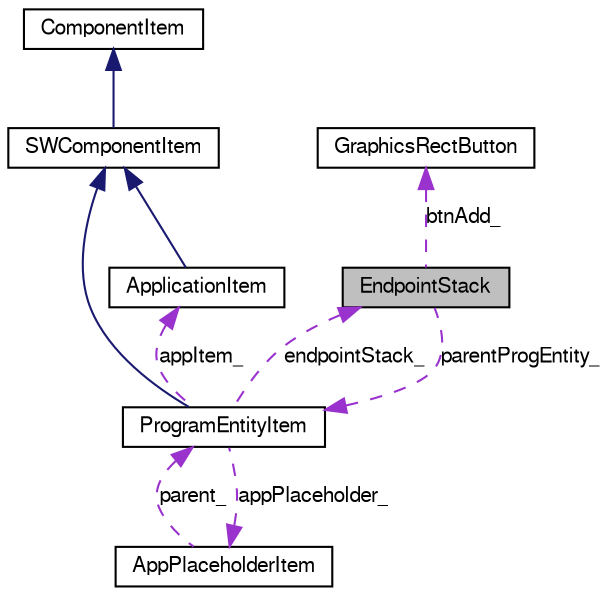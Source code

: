 digraph G
{
  bgcolor="transparent";
  edge [fontname="FreeSans",fontsize=10,labelfontname="FreeSans",labelfontsize=10];
  node [fontname="FreeSans",fontsize=10,shape=record];
  Node1 [label="EndpointStack",height=0.2,width=0.4,color="black", fillcolor="grey75", style="filled" fontcolor="black"];
  Node2 -> Node1 [dir=back,color="darkorchid3",fontsize=10,style="dashed",label="parentProgEntity_",fontname="FreeSans"];
  Node2 [label="ProgramEntityItem",height=0.2,width=0.4,color="black",URL="$class_program_entity_item.html",tooltip="ProgramEntityItem class."];
  Node3 -> Node2 [dir=back,color="midnightblue",fontsize=10,style="solid",fontname="FreeSans"];
  Node3 [label="SWComponentItem",height=0.2,width=0.4,color="black",URL="$class_s_w_component_item.html",tooltip="SWComponentItem class."];
  Node4 -> Node3 [dir=back,color="midnightblue",fontsize=10,style="solid",fontname="FreeSans"];
  Node4 [label="ComponentItem",height=0.2,width=0.4,color="black",URL="$class_component_item.html",tooltip="ComponentItem class."];
  Node5 -> Node2 [dir=back,color="darkorchid3",fontsize=10,style="dashed",label="appItem_",fontname="FreeSans"];
  Node5 [label="ApplicationItem",height=0.2,width=0.4,color="black",URL="$class_application_item.html",tooltip="ApplicationItem class."];
  Node3 -> Node5 [dir=back,color="midnightblue",fontsize=10,style="solid",fontname="FreeSans"];
  Node6 -> Node2 [dir=back,color="darkorchid3",fontsize=10,style="dashed",label="appPlaceholder_",fontname="FreeSans"];
  Node6 [label="AppPlaceholderItem",height=0.2,width=0.4,color="black",URL="$class_app_placeholder_item.html",tooltip="AppPlaceholderItem class."];
  Node2 -> Node6 [dir=back,color="darkorchid3",fontsize=10,style="dashed",label="parent_",fontname="FreeSans"];
  Node1 -> Node2 [dir=back,color="darkorchid3",fontsize=10,style="dashed",label="endpointStack_",fontname="FreeSans"];
  Node7 -> Node1 [dir=back,color="darkorchid3",fontsize=10,style="dashed",label="btnAdd_",fontname="FreeSans"];
  Node7 [label="GraphicsRectButton",height=0.2,width=0.4,color="black",URL="$class_graphics_rect_button.html",tooltip="GraphicsRectButton class."];
}

